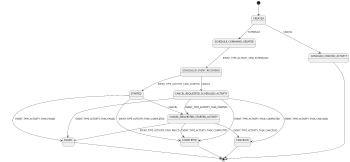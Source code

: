 @startuml
scale 350 width
[*] --> CREATED
SCHEDULED_EVENT_RECORDED --> CANCEL_REQUESTED_SCHEDULED_ACTIVITY: CANCEL
CANCEL_REQUESTED_STARTED_ACTIVITY --> COMPLETED: EVENT_TYPE_ACTIVITY_TASK_COMPLETED
SCHEDULED_EVENT_RECORDED --> STARTED: EVENT_TYPE_ACTIVITY_TASK_STARTED
STARTED --> FAILED: EVENT_TYPE_ACTIVITY_TASK_FAILED
STARTED --> CANCEL_REQUESTED_STARTED_ACTIVITY: CANCEL
CANCEL_REQUESTED_SCHEDULED_ACTIVITY --> FAILED: EVENT_TYPE_ACTIVITY_TASK_FAILED
STARTED --> COMPLETED: EVENT_TYPE_ACTIVITY_TASK_COMPLETED
CANCEL_REQUESTED_SCHEDULED_ACTIVITY --> COMPLETED: EVENT_TYPE_ACTIVITY_TASK_COMPLETED
SCHEDULE_COMMAND_CREATED --> SCHEDULED_EVENT_RECORDED: EVENT_TYPE_ACTIVITY_TASK_SCHEDULED
CANCEL_REQUESTED_SCHEDULED_ACTIVITY --> CANCEL_REQUESTED_STARTED_ACTIVITY: EVENT_TYPE_ACTIVITY_TASK_STARTED
CREATED --> SCHEDULE_COMMAND_CREATED: SCHEDULE
CANCEL_REQUESTED_STARTED_ACTIVITY --> FAILED: EVENT_TYPE_ACTIVITY_TASK_FAILED
CANCEL_REQUESTED_SCHEDULED_ACTIVITY --> CANCELED: EVENT_TYPE_ACTIVITY_TASK_CANCELED
CANCEL_REQUESTED_STARTED_ACTIVITY --> CANCELED: EVENT_TYPE_ACTIVITY_TASK_CANCELED
CREATED --> CANCELED_CREATED_ACTIVITY: CANCEL
COMPLETED --> [*]
FAILED --> [*]
CANCELED --> [*]
CANCELED_CREATED_ACTIVITY --> [*]
@enduml